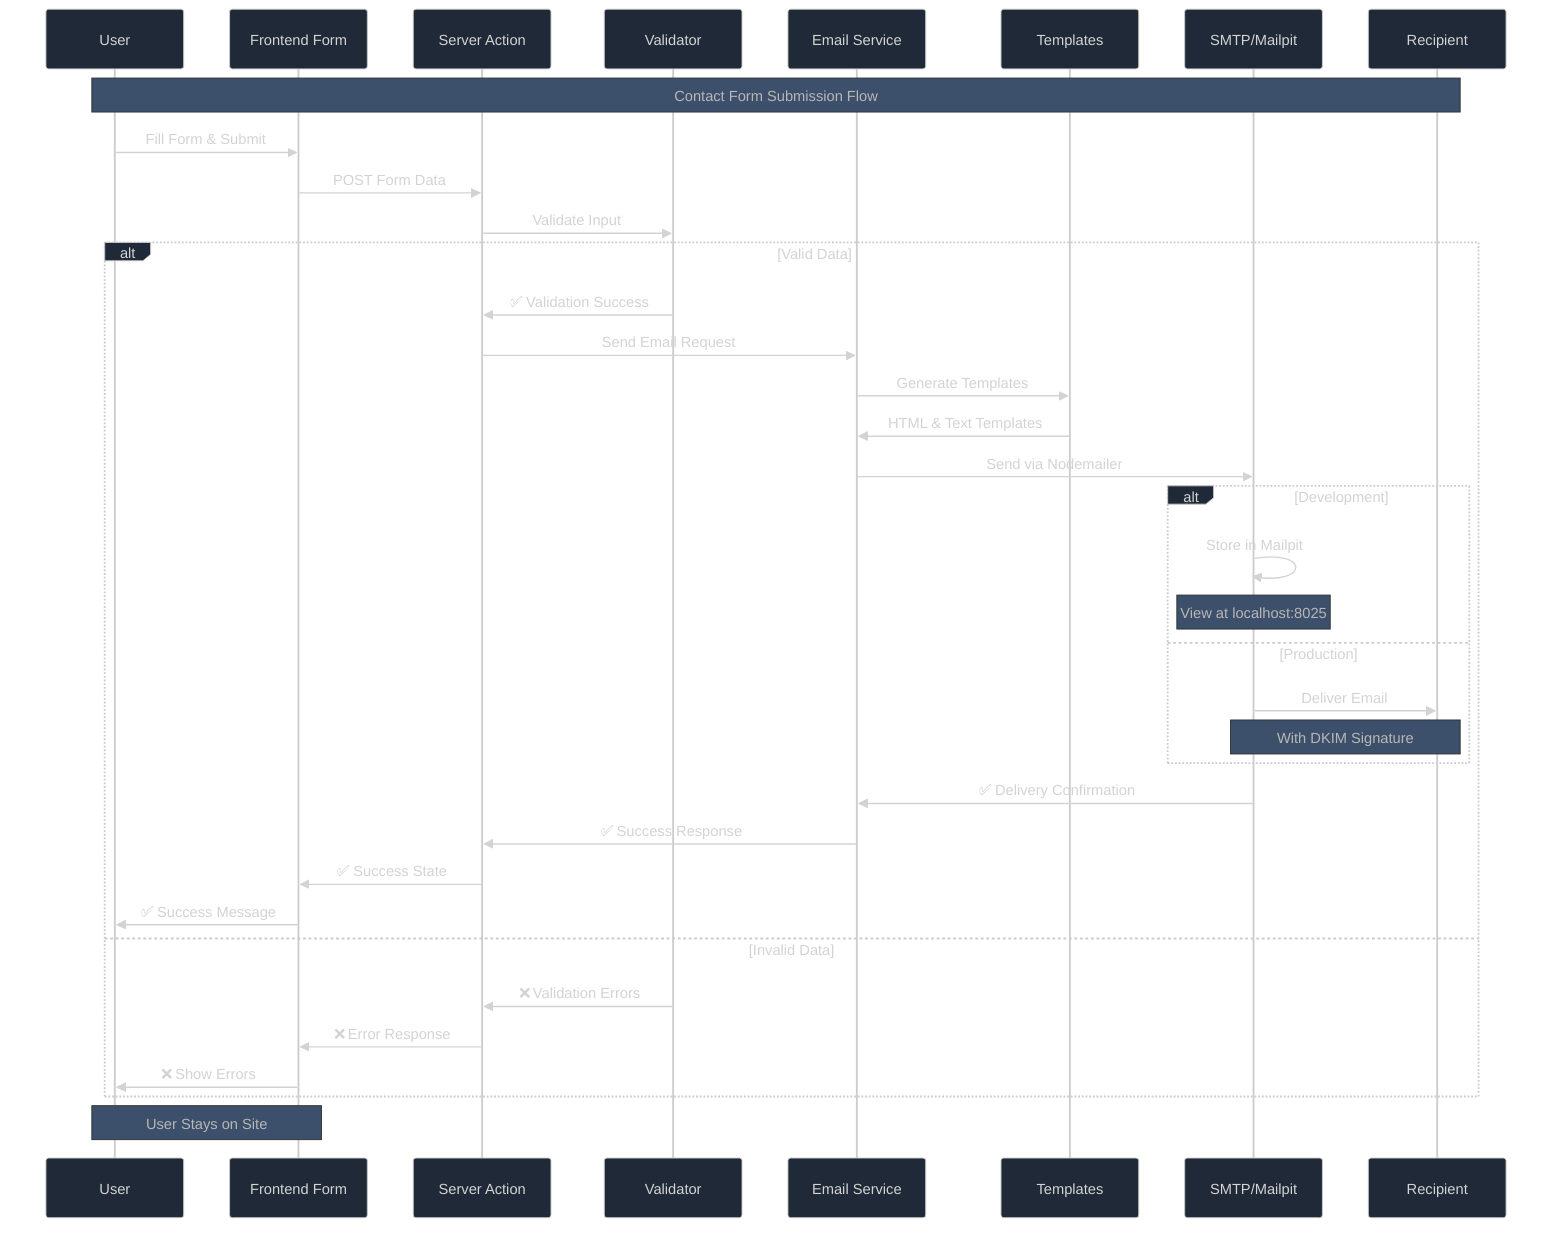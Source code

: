 %%{init: {'theme':'dark', 'themeVariables': { 'primaryColor': '#1f2937', 'primaryTextColor': '#f9fafb', 'primaryBorderColor': '#374151', 'lineColor': '#6b7280', 'secondaryColor': '#374151', 'tertiaryColor': '#111827', 'background': '#111827', 'mainBkg': '#1f2937', 'secondBkg': '#374151'}}}%%
sequenceDiagram
    participant U as User
    participant F as Frontend Form
    participant SA as Server Action
    participant V as Validator
    participant ES as Email Service
    participant T as Templates
    participant SMTP as SMTP/Mailpit
    participant R as Recipient
    
    Note over U,R: Contact Form Submission Flow
    
    U->>F: Fill Form & Submit
    F->>SA: POST Form Data
    
    SA->>V: Validate Input
    alt Valid Data
        V->>SA: ✅ Validation Success
        SA->>ES: Send Email Request
        ES->>T: Generate Templates
        T->>ES: HTML & Text Templates
        ES->>SMTP: Send via Nodemailer
        
        alt Development
            SMTP->>SMTP: Store in Mailpit
            Note over SMTP: View at localhost:8025
        else Production
            SMTP->>R: Deliver Email
            Note over SMTP,R: With DKIM Signature
        end
        
        SMTP->>ES: ✅ Delivery Confirmation
        ES->>SA: ✅ Success Response
        SA->>F: ✅ Success State
        F->>U: ✅ Success Message
        
    else Invalid Data
        V->>SA: ❌ Validation Errors
        SA->>F: ❌ Error Response
        F->>U: ❌ Show Errors
    end
    
    Note over U,F: User Stays on Site